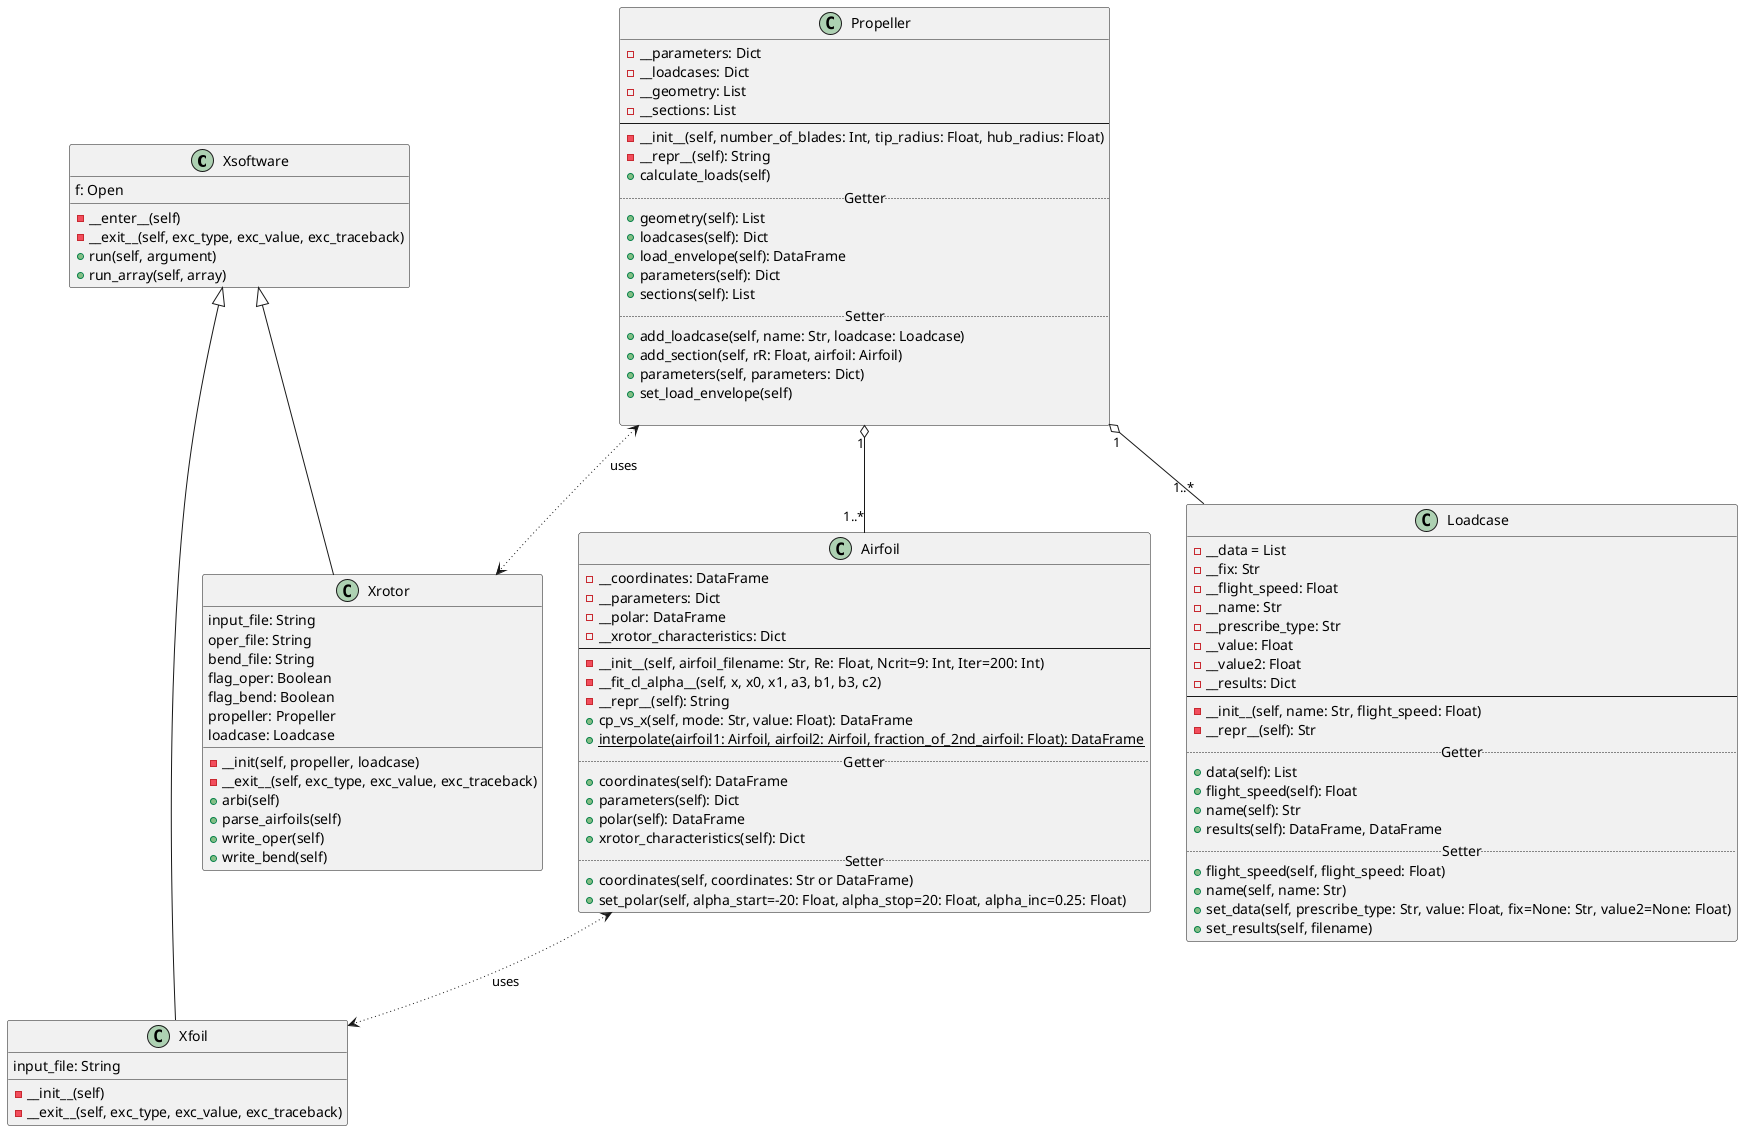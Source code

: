 @startuml
'skinparam monochrome true

Xsoftware <|-- Xfoil
Xsoftware <|-- Xrotor
Airfoil <-[dotted]-> Xfoil : uses
Propeller <-[dotted]-> Xrotor: uses
Propeller "1" o-- "1..*" Airfoil
Propeller "1" o-- "1..*" Loadcase


'note right of Airfoil::__repr__(self) 
'  Todo: implement
'end note
'note left of Propeller::set_load_envelope(self)
'  Todo: implement
'end note
'note "Todo: auf Benutzung von\nProperties ändern" as NProp

'NProp .. Loadcase
'NProp .. Propeller

class Xsoftware {
  f: Open
  -__enter__(self)
  -__exit__(self, exc_type, exc_value, exc_traceback)
  +run(self, argument)
  +run_array(self, array)
}

class Xfoil {
  input_file: String
  -__init__(self)
  -__exit__(self, exc_type, exc_value, exc_traceback)
}

class Xrotor {
  input_file: String
  oper_file: String
  bend_file: String
  flag_oper: Boolean
  flag_bend: Boolean
  propeller: Propeller
  loadcase: Loadcase
  -__init(self, propeller, loadcase)
  -__exit__(self, exc_type, exc_value, exc_traceback)
  +arbi(self)
  +parse_airfoils(self)
  +write_oper(self)
  +write_bend(self)
}

class Airfoil{
  -__coordinates: DataFrame
  -__parameters: Dict
  -__polar: DataFrame
  -__xrotor_characteristics: Dict
  --
  -__init__(self, airfoil_filename: Str, Re: Float, Ncrit=9: Int, Iter=200: Int)
  -__fit_cl_alpha__(self, x, x0, x1, a3, b1, b3, c2)
  -__repr__(self): String
  +cp_vs_x(self, mode: Str, value: Float): DataFrame
  +{static}interpolate(airfoil1: Airfoil, airfoil2: Airfoil, fraction_of_2nd_airfoil: Float): DataFrame
  ..Getter..
  +coordinates(self): DataFrame
  +parameters(self): Dict
  +polar(self): DataFrame
  +xrotor_characteristics(self): Dict
  ..Setter..
  +coordinates(self, coordinates: Str or DataFrame)
  +set_polar(self, alpha_start=-20: Float, alpha_stop=20: Float, alpha_inc=0.25: Float)
}

class Propeller{
  -__parameters: Dict
  -__loadcases: Dict
  -__geometry: List
  -__sections: List
  --
  -__init__(self, number_of_blades: Int, tip_radius: Float, hub_radius: Float)
  -__repr__(self): String
  +calculate_loads(self)
  ..Getter..
  +geometry(self): List
  +loadcases(self): Dict
  +load_envelope(self): DataFrame
  +parameters(self): Dict
  +sections(self): List
  ..Setter..
  +add_loadcase(self, name: Str, loadcase: Loadcase)
  +add_section(self, rR: Float, airfoil: Airfoil)
  +parameters(self, parameters: Dict)
  +set_load_envelope(self)
  
}
class Loadcase{
  -__data = List
  -__fix: Str
  -__flight_speed: Float
  -__name: Str
  -__prescribe_type: Str
  -__value: Float
  -__value2: Float
  -__results: Dict
  --
  -__init__(self, name: Str, flight_speed: Float)
  -__repr__(self): Str
  ..Getter..
  +data(self): List
  +flight_speed(self): Float
  +name(self): Str
  +results(self): DataFrame, DataFrame
  ..Setter..
  +flight_speed(self, flight_speed: Float)
  +name(self, name: Str)
  +set_data(self, prescribe_type: Str, value: Float, fix=None: Str, value2=None: Float)
  +set_results(self, filename)
}

'Xsoftware -[hidden]- Xfoil
'Xfoil -[hidden]> Xrotor
'Xfoil -[hidden]- Propeller
'Xsoftware -[hidden]- Propeller
'Airfoil -[hidden]> Propeller
'Propeller -[hidden]> Loadcase
@enduml